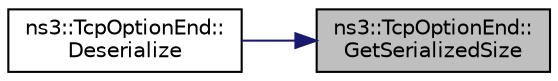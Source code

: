 digraph "ns3::TcpOptionEnd::GetSerializedSize"
{
 // LATEX_PDF_SIZE
  edge [fontname="Helvetica",fontsize="10",labelfontname="Helvetica",labelfontsize="10"];
  node [fontname="Helvetica",fontsize="10",shape=record];
  rankdir="RL";
  Node1 [label="ns3::TcpOptionEnd::\lGetSerializedSize",height=0.2,width=0.4,color="black", fillcolor="grey75", style="filled", fontcolor="black",tooltip="Returns number of bytes required for Option serialization."];
  Node1 -> Node2 [dir="back",color="midnightblue",fontsize="10",style="solid",fontname="Helvetica"];
  Node2 [label="ns3::TcpOptionEnd::\lDeserialize",height=0.2,width=0.4,color="black", fillcolor="white", style="filled",URL="$classns3_1_1_tcp_option_end.html#aaddbf35e875a772e30b1889354199574",tooltip="Deserialize the Option from a buffer iterator."];
}
